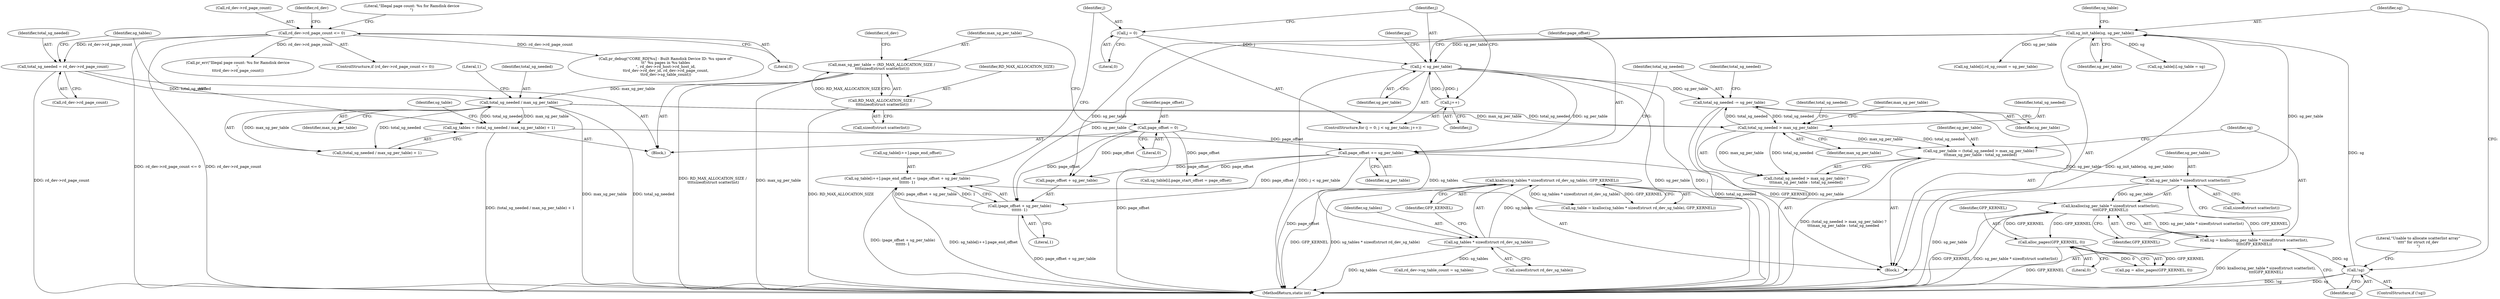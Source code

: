 digraph "1_linux_4442dc8a92b8f9ad8ee9e7f8438f4c04c03a22dc@array" {
"1000240" [label="(Call,sg_table[i++].page_end_offset = (page_offset + sg_per_table)\n\t\t\t\t\t\t- 1)"];
"1000247" [label="(Call,(page_offset + sg_per_table)\n\t\t\t\t\t\t- 1)"];
"1000289" [label="(Call,page_offset += sg_per_table)"];
"1000256" [label="(Call,j < sg_per_table)"];
"1000259" [label="(Call,j++)"];
"1000253" [label="(Call,j = 0)"];
"1000216" [label="(Call,sg_init_table(sg, sg_per_table))"];
"1000208" [label="(Call,!sg)"];
"1000199" [label="(Call,sg = kzalloc(sg_per_table * sizeof(struct scatterlist),\n\t\t\t\tGFP_KERNEL))"];
"1000201" [label="(Call,kzalloc(sg_per_table * sizeof(struct scatterlist),\n\t\t\t\tGFP_KERNEL))"];
"1000202" [label="(Call,sg_per_table * sizeof(struct scatterlist))"];
"1000191" [label="(Call,sg_per_table = (total_sg_needed > max_sg_per_table) ?\n\t\t\tmax_sg_per_table : total_sg_needed)"];
"1000194" [label="(Call,total_sg_needed > max_sg_per_table)"];
"1000292" [label="(Call,total_sg_needed -= sg_per_table)"];
"1000157" [label="(Call,total_sg_needed / max_sg_per_table)"];
"1000149" [label="(Call,total_sg_needed = rd_dev->rd_page_count)"];
"1000127" [label="(Call,rd_dev->rd_page_count <= 0)"];
"1000117" [label="(Call,max_sg_per_table = (RD_MAX_ALLOCATION_SIZE /\n \t\t\t\tsizeof(struct scatterlist)))"];
"1000119" [label="(Call,RD_MAX_ALLOCATION_SIZE /\n \t\t\t\tsizeof(struct scatterlist))"];
"1000163" [label="(Call,kzalloc(sg_tables * sizeof(struct rd_dev_sg_table), GFP_KERNEL))"];
"1000164" [label="(Call,sg_tables * sizeof(struct rd_dev_sg_table))"];
"1000154" [label="(Call,sg_tables = (total_sg_needed / max_sg_per_table) + 1)"];
"1000264" [label="(Call,alloc_pages(GFP_KERNEL, 0))"];
"1000110" [label="(Call,page_offset = 0)"];
"1000157" [label="(Call,total_sg_needed / max_sg_per_table)"];
"1000133" [label="(Call,pr_err(\"Illegal page count: %u for Ramdisk device\n\",\n\t\t\trd_dev->rd_page_count))"];
"1000193" [label="(Call,(total_sg_needed > max_sg_per_table) ?\n\t\t\tmax_sg_per_table : total_sg_needed)"];
"1000165" [label="(Identifier,sg_tables)"];
"1000209" [label="(Identifier,sg)"];
"1000247" [label="(Call,(page_offset + sg_per_table)\n\t\t\t\t\t\t- 1)"];
"1000103" [label="(Block,)"];
"1000194" [label="(Call,total_sg_needed > max_sg_per_table)"];
"1000208" [label="(Call,!sg)"];
"1000150" [label="(Identifier,total_sg_needed)"];
"1000118" [label="(Identifier,max_sg_per_table)"];
"1000255" [label="(Literal,0)"];
"1000190" [label="(Block,)"];
"1000218" [label="(Identifier,sg_per_table)"];
"1000129" [label="(Identifier,rd_dev)"];
"1000162" [label="(Identifier,sg_table)"];
"1000126" [label="(ControlStructure,if (rd_dev->rd_page_count <= 0))"];
"1000294" [label="(Identifier,sg_per_table)"];
"1000160" [label="(Literal,1)"];
"1000263" [label="(Identifier,pg)"];
"1000217" [label="(Identifier,sg)"];
"1000260" [label="(Identifier,j)"];
"1000204" [label="(Call,sizeof(struct scatterlist))"];
"1000262" [label="(Call,pg = alloc_pages(GFP_KERNEL, 0))"];
"1000161" [label="(Call,sg_table = kzalloc(sg_tables * sizeof(struct rd_dev_sg_table), GFP_KERNEL))"];
"1000127" [label="(Call,rd_dev->rd_page_count <= 0)"];
"1000196" [label="(Identifier,max_sg_per_table)"];
"1000111" [label="(Identifier,page_offset)"];
"1000212" [label="(Literal,\"Unable to allocate scatterlist array\"\n\t\t\t\t\" for struct rd_dev\n\")"];
"1000191" [label="(Call,sg_per_table = (total_sg_needed > max_sg_per_table) ?\n\t\t\tmax_sg_per_table : total_sg_needed)"];
"1000295" [label="(Call,pr_debug(\"CORE_RD[%u] - Built Ramdisk Device ID: %u space of\"\n\t\t\" %u pages in %u tables\n\", rd_dev->rd_host->rd_host_id,\n\t\trd_dev->rd_dev_id, rd_dev->rd_page_count,\n\t\trd_dev->sg_table_count))"];
"1000195" [label="(Identifier,total_sg_needed)"];
"1000164" [label="(Call,sg_tables * sizeof(struct rd_dev_sg_table))"];
"1000112" [label="(Literal,0)"];
"1000156" [label="(Call,(total_sg_needed / max_sg_per_table) + 1)"];
"1000203" [label="(Identifier,sg_per_table)"];
"1000192" [label="(Identifier,sg_per_table)"];
"1000251" [label="(Literal,1)"];
"1000264" [label="(Call,alloc_pages(GFP_KERNEL, 0))"];
"1000256" [label="(Call,j < sg_per_table)"];
"1000158" [label="(Identifier,total_sg_needed)"];
"1000202" [label="(Call,sg_per_table * sizeof(struct scatterlist))"];
"1000155" [label="(Identifier,sg_tables)"];
"1000149" [label="(Call,total_sg_needed = rd_dev->rd_page_count)"];
"1000154" [label="(Call,sg_tables = (total_sg_needed / max_sg_per_table) + 1)"];
"1000258" [label="(Identifier,sg_per_table)"];
"1000201" [label="(Call,kzalloc(sg_per_table * sizeof(struct scatterlist),\n\t\t\t\tGFP_KERNEL))"];
"1000134" [label="(Literal,\"Illegal page count: %u for Ramdisk device\n\")"];
"1000151" [label="(Call,rd_dev->rd_page_count)"];
"1000219" [label="(Call,sg_table[i].sg_table = sg)"];
"1000117" [label="(Call,max_sg_per_table = (RD_MAX_ALLOCATION_SIZE /\n \t\t\t\tsizeof(struct scatterlist)))"];
"1000290" [label="(Identifier,page_offset)"];
"1000252" [label="(ControlStructure,for (j = 0; j < sg_per_table; j++))"];
"1000240" [label="(Call,sg_table[i++].page_end_offset = (page_offset + sg_per_table)\n\t\t\t\t\t\t- 1)"];
"1000120" [label="(Identifier,RD_MAX_ALLOCATION_SIZE)"];
"1000248" [label="(Call,page_offset + sg_per_table)"];
"1000189" [label="(Identifier,total_sg_needed)"];
"1000198" [label="(Identifier,total_sg_needed)"];
"1000163" [label="(Call,kzalloc(sg_tables * sizeof(struct rd_dev_sg_table), GFP_KERNEL))"];
"1000159" [label="(Identifier,max_sg_per_table)"];
"1000110" [label="(Call,page_offset = 0)"];
"1000259" [label="(Call,j++)"];
"1000121" [label="(Call,sizeof(struct scatterlist))"];
"1000119" [label="(Call,RD_MAX_ALLOCATION_SIZE /\n \t\t\t\tsizeof(struct scatterlist))"];
"1000183" [label="(Call,rd_dev->sg_table_count = sg_tables)"];
"1000257" [label="(Identifier,j)"];
"1000206" [label="(Identifier,GFP_KERNEL)"];
"1000128" [label="(Call,rd_dev->rd_page_count)"];
"1000233" [label="(Call,sg_table[i].page_start_offset = page_offset)"];
"1000241" [label="(Call,sg_table[i++].page_end_offset)"];
"1000266" [label="(Literal,0)"];
"1000166" [label="(Call,sizeof(struct rd_dev_sg_table))"];
"1000292" [label="(Call,total_sg_needed -= sg_per_table)"];
"1000226" [label="(Call,sg_table[i].rd_sg_count = sg_per_table)"];
"1000216" [label="(Call,sg_init_table(sg, sg_per_table))"];
"1000289" [label="(Call,page_offset += sg_per_table)"];
"1000199" [label="(Call,sg = kzalloc(sg_per_table * sizeof(struct scatterlist),\n\t\t\t\tGFP_KERNEL))"];
"1000144" [label="(Identifier,rd_dev)"];
"1000131" [label="(Literal,0)"];
"1000200" [label="(Identifier,sg)"];
"1000313" [label="(MethodReturn,static int)"];
"1000207" [label="(ControlStructure,if (!sg))"];
"1000293" [label="(Identifier,total_sg_needed)"];
"1000291" [label="(Identifier,sg_per_table)"];
"1000253" [label="(Call,j = 0)"];
"1000197" [label="(Identifier,max_sg_per_table)"];
"1000222" [label="(Identifier,sg_table)"];
"1000168" [label="(Identifier,GFP_KERNEL)"];
"1000254" [label="(Identifier,j)"];
"1000265" [label="(Identifier,GFP_KERNEL)"];
"1000240" -> "1000190"  [label="AST: "];
"1000240" -> "1000247"  [label="CFG: "];
"1000241" -> "1000240"  [label="AST: "];
"1000247" -> "1000240"  [label="AST: "];
"1000254" -> "1000240"  [label="CFG: "];
"1000240" -> "1000313"  [label="DDG: sg_table[i++].page_end_offset"];
"1000240" -> "1000313"  [label="DDG: (page_offset + sg_per_table)\n\t\t\t\t\t\t- 1"];
"1000247" -> "1000240"  [label="DDG: page_offset + sg_per_table"];
"1000247" -> "1000240"  [label="DDG: 1"];
"1000247" -> "1000251"  [label="CFG: "];
"1000248" -> "1000247"  [label="AST: "];
"1000251" -> "1000247"  [label="AST: "];
"1000247" -> "1000313"  [label="DDG: page_offset + sg_per_table"];
"1000289" -> "1000247"  [label="DDG: page_offset"];
"1000110" -> "1000247"  [label="DDG: page_offset"];
"1000216" -> "1000247"  [label="DDG: sg_per_table"];
"1000289" -> "1000190"  [label="AST: "];
"1000289" -> "1000291"  [label="CFG: "];
"1000290" -> "1000289"  [label="AST: "];
"1000291" -> "1000289"  [label="AST: "];
"1000293" -> "1000289"  [label="CFG: "];
"1000289" -> "1000313"  [label="DDG: page_offset"];
"1000289" -> "1000233"  [label="DDG: page_offset"];
"1000289" -> "1000248"  [label="DDG: page_offset"];
"1000256" -> "1000289"  [label="DDG: sg_per_table"];
"1000110" -> "1000289"  [label="DDG: page_offset"];
"1000256" -> "1000252"  [label="AST: "];
"1000256" -> "1000258"  [label="CFG: "];
"1000257" -> "1000256"  [label="AST: "];
"1000258" -> "1000256"  [label="AST: "];
"1000263" -> "1000256"  [label="CFG: "];
"1000290" -> "1000256"  [label="CFG: "];
"1000256" -> "1000313"  [label="DDG: sg_per_table"];
"1000256" -> "1000313"  [label="DDG: j"];
"1000256" -> "1000313"  [label="DDG: j < sg_per_table"];
"1000259" -> "1000256"  [label="DDG: j"];
"1000253" -> "1000256"  [label="DDG: j"];
"1000216" -> "1000256"  [label="DDG: sg_per_table"];
"1000256" -> "1000259"  [label="DDG: j"];
"1000256" -> "1000292"  [label="DDG: sg_per_table"];
"1000259" -> "1000252"  [label="AST: "];
"1000259" -> "1000260"  [label="CFG: "];
"1000260" -> "1000259"  [label="AST: "];
"1000257" -> "1000259"  [label="CFG: "];
"1000253" -> "1000252"  [label="AST: "];
"1000253" -> "1000255"  [label="CFG: "];
"1000254" -> "1000253"  [label="AST: "];
"1000255" -> "1000253"  [label="AST: "];
"1000257" -> "1000253"  [label="CFG: "];
"1000216" -> "1000190"  [label="AST: "];
"1000216" -> "1000218"  [label="CFG: "];
"1000217" -> "1000216"  [label="AST: "];
"1000218" -> "1000216"  [label="AST: "];
"1000222" -> "1000216"  [label="CFG: "];
"1000216" -> "1000313"  [label="DDG: sg_init_table(sg, sg_per_table)"];
"1000208" -> "1000216"  [label="DDG: sg"];
"1000202" -> "1000216"  [label="DDG: sg_per_table"];
"1000216" -> "1000219"  [label="DDG: sg"];
"1000216" -> "1000226"  [label="DDG: sg_per_table"];
"1000216" -> "1000248"  [label="DDG: sg_per_table"];
"1000208" -> "1000207"  [label="AST: "];
"1000208" -> "1000209"  [label="CFG: "];
"1000209" -> "1000208"  [label="AST: "];
"1000212" -> "1000208"  [label="CFG: "];
"1000217" -> "1000208"  [label="CFG: "];
"1000208" -> "1000313"  [label="DDG: sg"];
"1000208" -> "1000313"  [label="DDG: !sg"];
"1000199" -> "1000208"  [label="DDG: sg"];
"1000199" -> "1000190"  [label="AST: "];
"1000199" -> "1000201"  [label="CFG: "];
"1000200" -> "1000199"  [label="AST: "];
"1000201" -> "1000199"  [label="AST: "];
"1000209" -> "1000199"  [label="CFG: "];
"1000199" -> "1000313"  [label="DDG: kzalloc(sg_per_table * sizeof(struct scatterlist),\n\t\t\t\tGFP_KERNEL)"];
"1000201" -> "1000199"  [label="DDG: sg_per_table * sizeof(struct scatterlist)"];
"1000201" -> "1000199"  [label="DDG: GFP_KERNEL"];
"1000201" -> "1000206"  [label="CFG: "];
"1000202" -> "1000201"  [label="AST: "];
"1000206" -> "1000201"  [label="AST: "];
"1000201" -> "1000313"  [label="DDG: GFP_KERNEL"];
"1000201" -> "1000313"  [label="DDG: sg_per_table * sizeof(struct scatterlist)"];
"1000202" -> "1000201"  [label="DDG: sg_per_table"];
"1000163" -> "1000201"  [label="DDG: GFP_KERNEL"];
"1000264" -> "1000201"  [label="DDG: GFP_KERNEL"];
"1000201" -> "1000264"  [label="DDG: GFP_KERNEL"];
"1000202" -> "1000204"  [label="CFG: "];
"1000203" -> "1000202"  [label="AST: "];
"1000204" -> "1000202"  [label="AST: "];
"1000206" -> "1000202"  [label="CFG: "];
"1000202" -> "1000313"  [label="DDG: sg_per_table"];
"1000191" -> "1000202"  [label="DDG: sg_per_table"];
"1000191" -> "1000190"  [label="AST: "];
"1000191" -> "1000193"  [label="CFG: "];
"1000192" -> "1000191"  [label="AST: "];
"1000193" -> "1000191"  [label="AST: "];
"1000200" -> "1000191"  [label="CFG: "];
"1000191" -> "1000313"  [label="DDG: (total_sg_needed > max_sg_per_table) ?\n\t\t\tmax_sg_per_table : total_sg_needed"];
"1000194" -> "1000191"  [label="DDG: max_sg_per_table"];
"1000194" -> "1000191"  [label="DDG: total_sg_needed"];
"1000194" -> "1000193"  [label="AST: "];
"1000194" -> "1000196"  [label="CFG: "];
"1000195" -> "1000194"  [label="AST: "];
"1000196" -> "1000194"  [label="AST: "];
"1000197" -> "1000194"  [label="CFG: "];
"1000198" -> "1000194"  [label="CFG: "];
"1000292" -> "1000194"  [label="DDG: total_sg_needed"];
"1000157" -> "1000194"  [label="DDG: total_sg_needed"];
"1000157" -> "1000194"  [label="DDG: max_sg_per_table"];
"1000194" -> "1000193"  [label="DDG: max_sg_per_table"];
"1000194" -> "1000193"  [label="DDG: total_sg_needed"];
"1000194" -> "1000292"  [label="DDG: total_sg_needed"];
"1000292" -> "1000190"  [label="AST: "];
"1000292" -> "1000294"  [label="CFG: "];
"1000293" -> "1000292"  [label="AST: "];
"1000294" -> "1000292"  [label="AST: "];
"1000189" -> "1000292"  [label="CFG: "];
"1000292" -> "1000313"  [label="DDG: sg_per_table"];
"1000292" -> "1000313"  [label="DDG: total_sg_needed"];
"1000157" -> "1000156"  [label="AST: "];
"1000157" -> "1000159"  [label="CFG: "];
"1000158" -> "1000157"  [label="AST: "];
"1000159" -> "1000157"  [label="AST: "];
"1000160" -> "1000157"  [label="CFG: "];
"1000157" -> "1000313"  [label="DDG: max_sg_per_table"];
"1000157" -> "1000313"  [label="DDG: total_sg_needed"];
"1000157" -> "1000154"  [label="DDG: total_sg_needed"];
"1000157" -> "1000154"  [label="DDG: max_sg_per_table"];
"1000157" -> "1000156"  [label="DDG: total_sg_needed"];
"1000157" -> "1000156"  [label="DDG: max_sg_per_table"];
"1000149" -> "1000157"  [label="DDG: total_sg_needed"];
"1000117" -> "1000157"  [label="DDG: max_sg_per_table"];
"1000149" -> "1000103"  [label="AST: "];
"1000149" -> "1000151"  [label="CFG: "];
"1000150" -> "1000149"  [label="AST: "];
"1000151" -> "1000149"  [label="AST: "];
"1000155" -> "1000149"  [label="CFG: "];
"1000149" -> "1000313"  [label="DDG: rd_dev->rd_page_count"];
"1000127" -> "1000149"  [label="DDG: rd_dev->rd_page_count"];
"1000127" -> "1000126"  [label="AST: "];
"1000127" -> "1000131"  [label="CFG: "];
"1000128" -> "1000127"  [label="AST: "];
"1000131" -> "1000127"  [label="AST: "];
"1000134" -> "1000127"  [label="CFG: "];
"1000144" -> "1000127"  [label="CFG: "];
"1000127" -> "1000313"  [label="DDG: rd_dev->rd_page_count <= 0"];
"1000127" -> "1000313"  [label="DDG: rd_dev->rd_page_count"];
"1000127" -> "1000133"  [label="DDG: rd_dev->rd_page_count"];
"1000127" -> "1000295"  [label="DDG: rd_dev->rd_page_count"];
"1000117" -> "1000103"  [label="AST: "];
"1000117" -> "1000119"  [label="CFG: "];
"1000118" -> "1000117"  [label="AST: "];
"1000119" -> "1000117"  [label="AST: "];
"1000129" -> "1000117"  [label="CFG: "];
"1000117" -> "1000313"  [label="DDG: max_sg_per_table"];
"1000117" -> "1000313"  [label="DDG: RD_MAX_ALLOCATION_SIZE /\n \t\t\t\tsizeof(struct scatterlist)"];
"1000119" -> "1000117"  [label="DDG: RD_MAX_ALLOCATION_SIZE"];
"1000119" -> "1000121"  [label="CFG: "];
"1000120" -> "1000119"  [label="AST: "];
"1000121" -> "1000119"  [label="AST: "];
"1000119" -> "1000313"  [label="DDG: RD_MAX_ALLOCATION_SIZE"];
"1000163" -> "1000161"  [label="AST: "];
"1000163" -> "1000168"  [label="CFG: "];
"1000164" -> "1000163"  [label="AST: "];
"1000168" -> "1000163"  [label="AST: "];
"1000161" -> "1000163"  [label="CFG: "];
"1000163" -> "1000313"  [label="DDG: GFP_KERNEL"];
"1000163" -> "1000313"  [label="DDG: sg_tables * sizeof(struct rd_dev_sg_table)"];
"1000163" -> "1000161"  [label="DDG: sg_tables * sizeof(struct rd_dev_sg_table)"];
"1000163" -> "1000161"  [label="DDG: GFP_KERNEL"];
"1000164" -> "1000163"  [label="DDG: sg_tables"];
"1000164" -> "1000166"  [label="CFG: "];
"1000165" -> "1000164"  [label="AST: "];
"1000166" -> "1000164"  [label="AST: "];
"1000168" -> "1000164"  [label="CFG: "];
"1000164" -> "1000313"  [label="DDG: sg_tables"];
"1000154" -> "1000164"  [label="DDG: sg_tables"];
"1000164" -> "1000183"  [label="DDG: sg_tables"];
"1000154" -> "1000103"  [label="AST: "];
"1000154" -> "1000156"  [label="CFG: "];
"1000155" -> "1000154"  [label="AST: "];
"1000156" -> "1000154"  [label="AST: "];
"1000162" -> "1000154"  [label="CFG: "];
"1000154" -> "1000313"  [label="DDG: (total_sg_needed / max_sg_per_table) + 1"];
"1000264" -> "1000262"  [label="AST: "];
"1000264" -> "1000266"  [label="CFG: "];
"1000265" -> "1000264"  [label="AST: "];
"1000266" -> "1000264"  [label="AST: "];
"1000262" -> "1000264"  [label="CFG: "];
"1000264" -> "1000313"  [label="DDG: GFP_KERNEL"];
"1000264" -> "1000262"  [label="DDG: GFP_KERNEL"];
"1000264" -> "1000262"  [label="DDG: 0"];
"1000110" -> "1000103"  [label="AST: "];
"1000110" -> "1000112"  [label="CFG: "];
"1000111" -> "1000110"  [label="AST: "];
"1000112" -> "1000110"  [label="AST: "];
"1000118" -> "1000110"  [label="CFG: "];
"1000110" -> "1000313"  [label="DDG: page_offset"];
"1000110" -> "1000233"  [label="DDG: page_offset"];
"1000110" -> "1000248"  [label="DDG: page_offset"];
}
